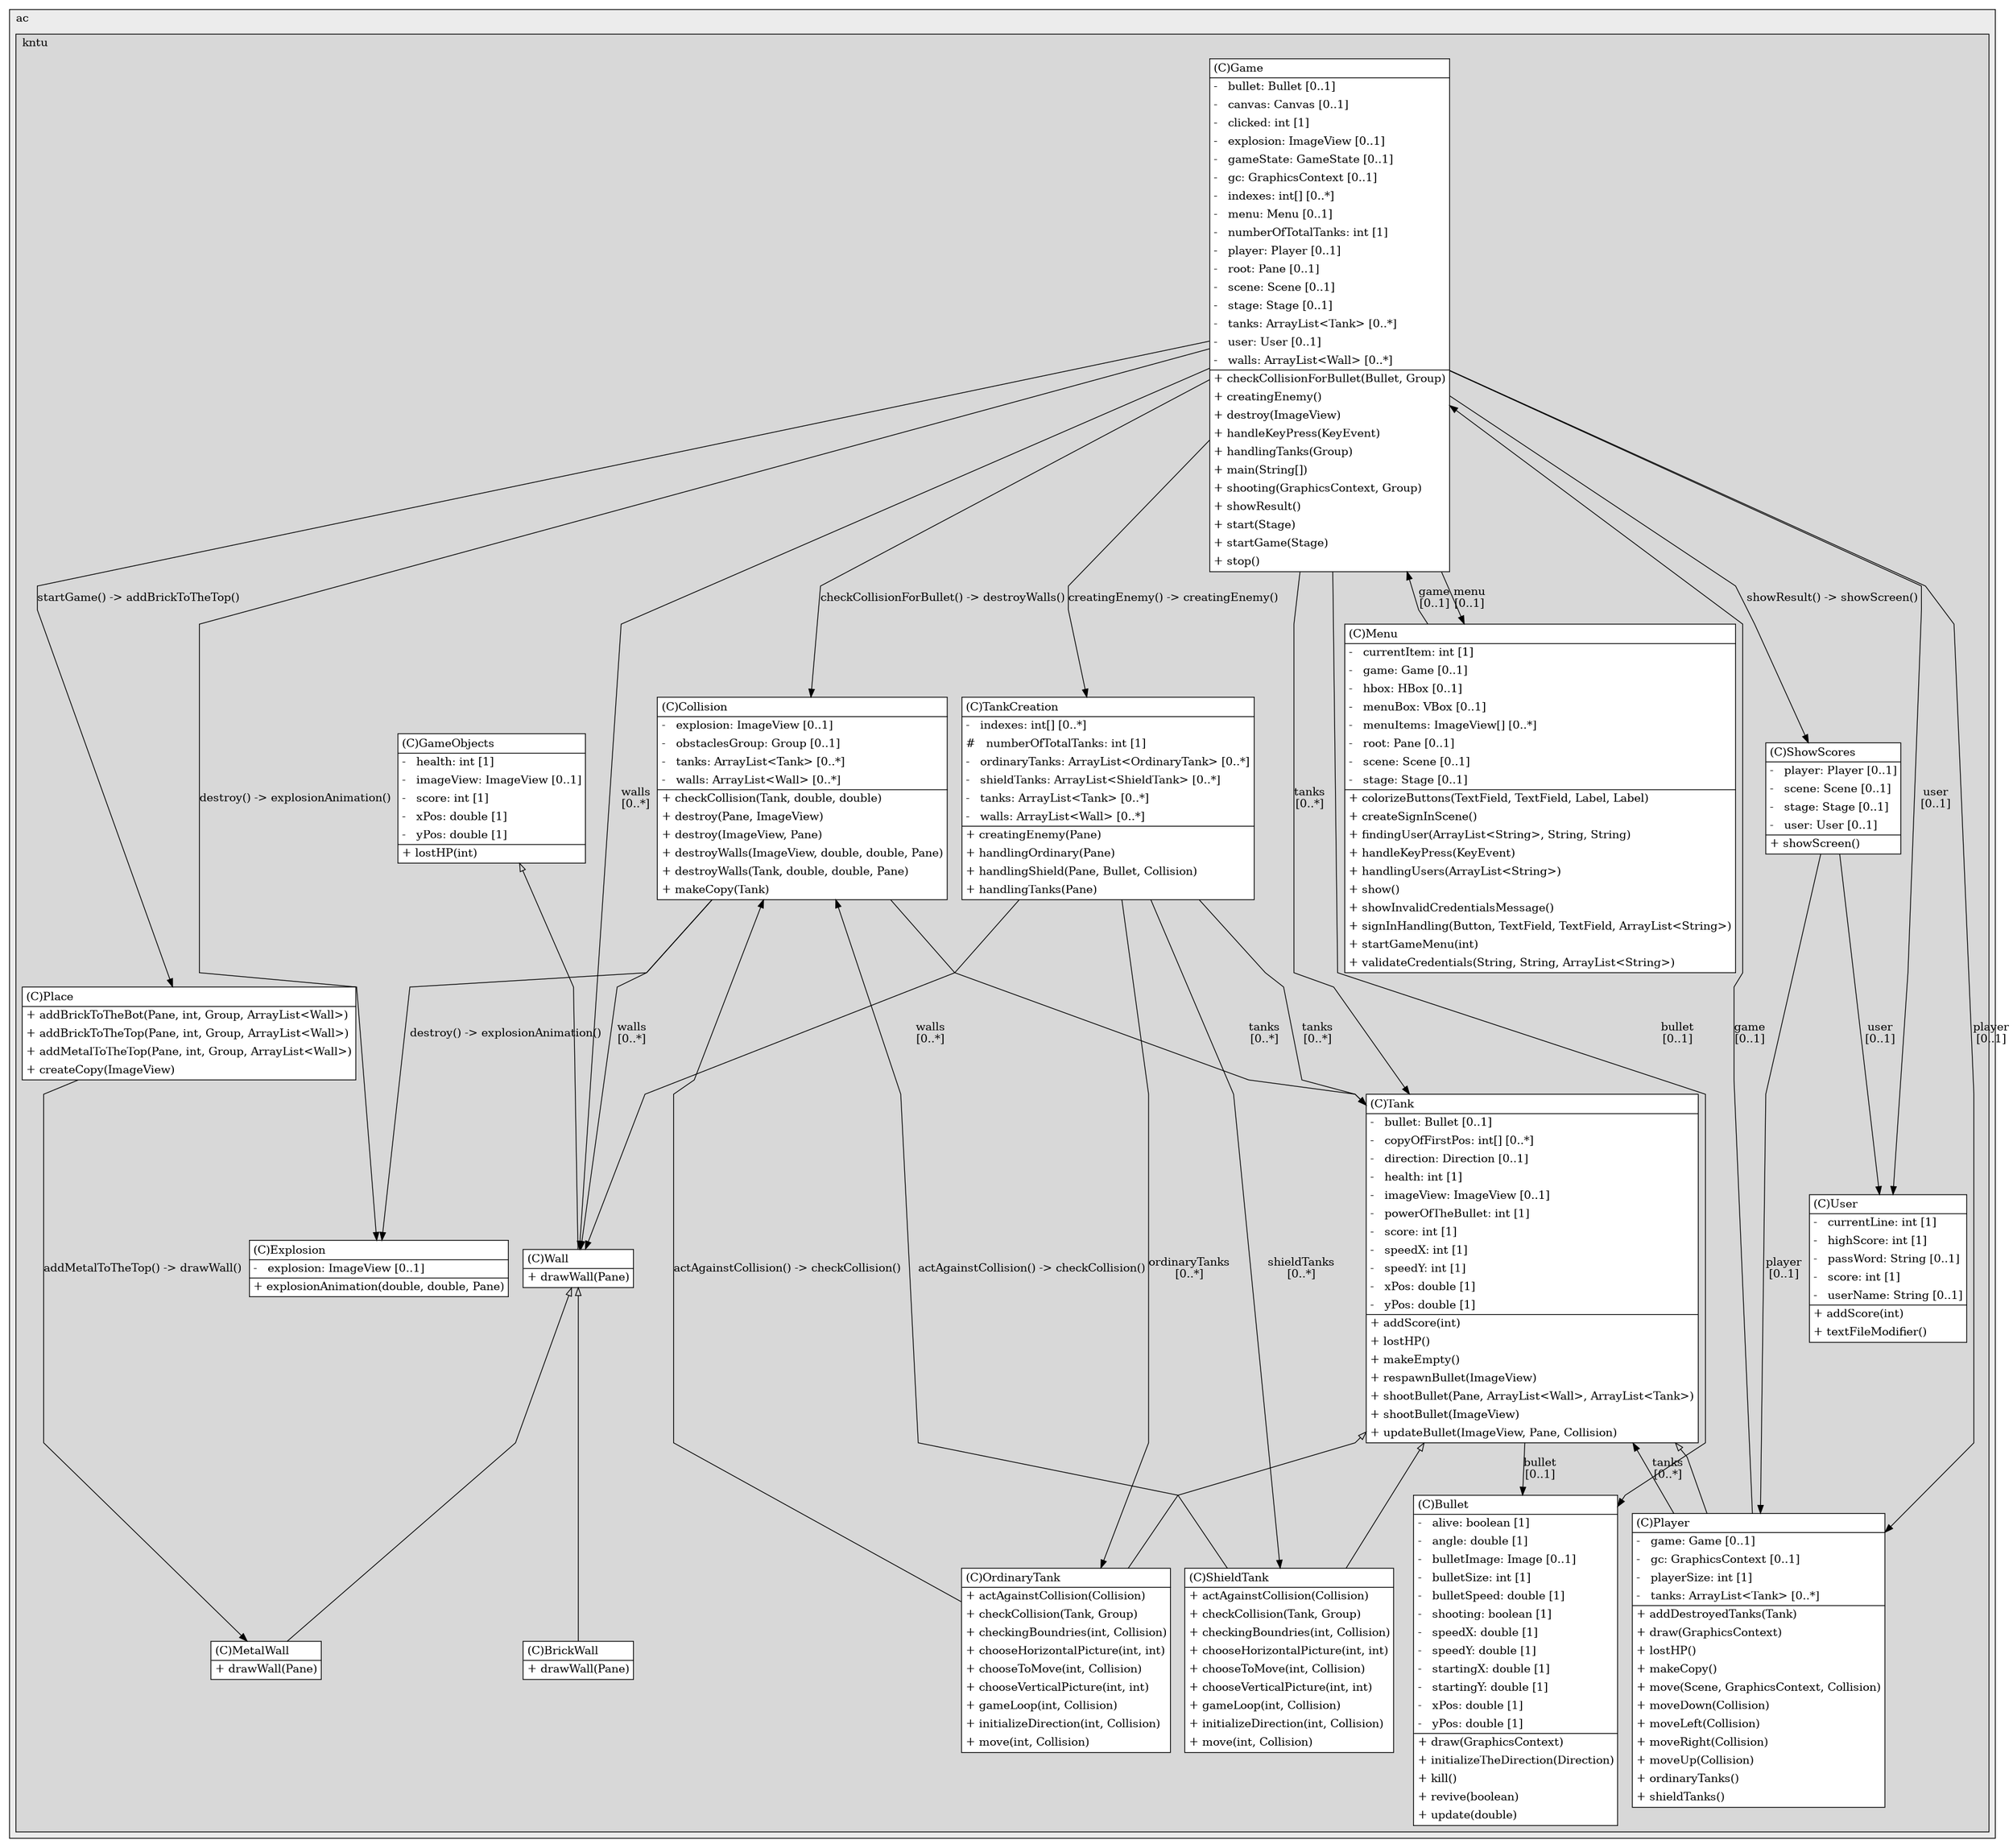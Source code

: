 @startuml

/' diagram meta data start
config=StructureConfiguration;
{
  "projectClassification": {
    "searchMode": "OpenProject", // OpenProject, AllProjects
    "includedProjects": "",
    "pathEndKeywords": "*.impl",
    "isClientPath": "",
    "isClientName": "",
    "isTestPath": "",
    "isTestName": "",
    "isMappingPath": "",
    "isMappingName": "",
    "isDataAccessPath": "",
    "isDataAccessName": "",
    "isDataStructurePath": "",
    "isDataStructureName": "",
    "isInterfaceStructuresPath": "",
    "isInterfaceStructuresName": "",
    "isEntryPointPath": "",
    "isEntryPointName": "",
    "treatFinalFieldsAsMandatory": false
  },
  "graphRestriction": {
    "classPackageExcludeFilter": "",
    "classPackageIncludeFilter": "",
    "classNameExcludeFilter": "",
    "classNameIncludeFilter": "",
    "methodNameExcludeFilter": "",
    "methodNameIncludeFilter": "",
    "removeByInheritance": "", // inheritance/annotation based filtering is done in a second step
    "removeByAnnotation": "",
    "removeByClassPackage": "", // cleanup the graph after inheritance/annotation based filtering is done
    "removeByClassName": "",
    "cutMappings": false,
    "cutEnum": true,
    "cutTests": true,
    "cutClient": true,
    "cutDataAccess": true,
    "cutInterfaceStructures": true,
    "cutDataStructures": true,
    "cutGetterAndSetter": true,
    "cutConstructors": true
  },
  "graphTraversal": {
    "forwardDepth": 6,
    "backwardDepth": 6,
    "classPackageExcludeFilter": "",
    "classPackageIncludeFilter": "",
    "classNameExcludeFilter": "",
    "classNameIncludeFilter": "",
    "methodNameExcludeFilter": "",
    "methodNameIncludeFilter": "",
    "hideMappings": false,
    "hideDataStructures": false,
    "hidePrivateMethods": true,
    "hideInterfaceCalls": true, // indirection: implementation -> interface (is hidden) -> implementation
    "onlyShowApplicationEntryPoints": false, // root node is included
    "useMethodCallsForStructureDiagram": "ForwardOnly" // ForwardOnly, BothDirections, No
  },
  "details": {
    "aggregation": "GroupByClass", // ByClass, GroupByClass, None
    "showClassGenericTypes": true,
    "showMethods": true,
    "showMethodParameterNames": false,
    "showMethodParameterTypes": true,
    "showMethodReturnType": false,
    "showPackageLevels": 2,
    "showDetailedClassStructure": true
  },
  "rootClass": "ir.ac.kntu.gameobjects.ShowScores",
  "extensionCallbackMethod": "" // qualified.class.name#methodName - signature: public static String method(String)
}
diagram meta data end '/



digraph g {
    rankdir="TB"
    splines=polyline
    

'nodes 
subgraph cluster_3106 { 
   	label=ac
	labeljust=l
	fillcolor="#ececec"
	style=filled
   
   subgraph cluster_1226391184 { 
   	label=kntu
	labeljust=l
	fillcolor="#d8d8d8"
	style=filled
   
   BrickWall1426278113[
	label=<<TABLE BORDER="1" CELLBORDER="0" CELLPADDING="4" CELLSPACING="0">
<TR><TD ALIGN="LEFT" >(C)BrickWall</TD></TR>
<HR/>
<TR><TD ALIGN="LEFT" >+ drawWall(Pane)</TD></TR>
</TABLE>>
	style=filled
	margin=0
	shape=plaintext
	fillcolor="#FFFFFF"
];

Bullet1426278113[
	label=<<TABLE BORDER="1" CELLBORDER="0" CELLPADDING="4" CELLSPACING="0">
<TR><TD ALIGN="LEFT" >(C)Bullet</TD></TR>
<HR/>
<TR><TD ALIGN="LEFT" >-   alive: boolean [1]</TD></TR>
<TR><TD ALIGN="LEFT" >-   angle: double [1]</TD></TR>
<TR><TD ALIGN="LEFT" >-   bulletImage: Image [0..1]</TD></TR>
<TR><TD ALIGN="LEFT" >-   bulletSize: int [1]</TD></TR>
<TR><TD ALIGN="LEFT" >-   bulletSpeed: double [1]</TD></TR>
<TR><TD ALIGN="LEFT" >-   shooting: boolean [1]</TD></TR>
<TR><TD ALIGN="LEFT" >-   speedX: double [1]</TD></TR>
<TR><TD ALIGN="LEFT" >-   speedY: double [1]</TD></TR>
<TR><TD ALIGN="LEFT" >-   startingX: double [1]</TD></TR>
<TR><TD ALIGN="LEFT" >-   startingY: double [1]</TD></TR>
<TR><TD ALIGN="LEFT" >-   xPos: double [1]</TD></TR>
<TR><TD ALIGN="LEFT" >-   yPos: double [1]</TD></TR>
<HR/>
<TR><TD ALIGN="LEFT" >+ draw(GraphicsContext)</TD></TR>
<TR><TD ALIGN="LEFT" >+ initializeTheDirection(Direction)</TD></TR>
<TR><TD ALIGN="LEFT" >+ kill()</TD></TR>
<TR><TD ALIGN="LEFT" >+ revive(boolean)</TD></TR>
<TR><TD ALIGN="LEFT" >+ update(double)</TD></TR>
</TABLE>>
	style=filled
	margin=0
	shape=plaintext
	fillcolor="#FFFFFF"
];

Collision1426278113[
	label=<<TABLE BORDER="1" CELLBORDER="0" CELLPADDING="4" CELLSPACING="0">
<TR><TD ALIGN="LEFT" >(C)Collision</TD></TR>
<HR/>
<TR><TD ALIGN="LEFT" >-   explosion: ImageView [0..1]</TD></TR>
<TR><TD ALIGN="LEFT" >-   obstaclesGroup: Group [0..1]</TD></TR>
<TR><TD ALIGN="LEFT" >-   tanks: ArrayList&lt;Tank&gt; [0..*]</TD></TR>
<TR><TD ALIGN="LEFT" >-   walls: ArrayList&lt;Wall&gt; [0..*]</TD></TR>
<HR/>
<TR><TD ALIGN="LEFT" >+ checkCollision(Tank, double, double)</TD></TR>
<TR><TD ALIGN="LEFT" >+ destroy(Pane, ImageView)</TD></TR>
<TR><TD ALIGN="LEFT" >+ destroy(ImageView, Pane)</TD></TR>
<TR><TD ALIGN="LEFT" >+ destroyWalls(ImageView, double, double, Pane)</TD></TR>
<TR><TD ALIGN="LEFT" >+ destroyWalls(Tank, double, double, Pane)</TD></TR>
<TR><TD ALIGN="LEFT" >+ makeCopy(Tank)</TD></TR>
</TABLE>>
	style=filled
	margin=0
	shape=plaintext
	fillcolor="#FFFFFF"
];

Explosion1426278113[
	label=<<TABLE BORDER="1" CELLBORDER="0" CELLPADDING="4" CELLSPACING="0">
<TR><TD ALIGN="LEFT" >(C)Explosion</TD></TR>
<HR/>
<TR><TD ALIGN="LEFT" >-   explosion: ImageView [0..1]</TD></TR>
<HR/>
<TR><TD ALIGN="LEFT" >+ explosionAnimation(double, double, Pane)</TD></TR>
</TABLE>>
	style=filled
	margin=0
	shape=plaintext
	fillcolor="#FFFFFF"
];

Game1711954517[
	label=<<TABLE BORDER="1" CELLBORDER="0" CELLPADDING="4" CELLSPACING="0">
<TR><TD ALIGN="LEFT" >(C)Game</TD></TR>
<HR/>
<TR><TD ALIGN="LEFT" >-   bullet: Bullet [0..1]</TD></TR>
<TR><TD ALIGN="LEFT" >-   canvas: Canvas [0..1]</TD></TR>
<TR><TD ALIGN="LEFT" >-   clicked: int [1]</TD></TR>
<TR><TD ALIGN="LEFT" >-   explosion: ImageView [0..1]</TD></TR>
<TR><TD ALIGN="LEFT" >-   gameState: GameState [0..1]</TD></TR>
<TR><TD ALIGN="LEFT" >-   gc: GraphicsContext [0..1]</TD></TR>
<TR><TD ALIGN="LEFT" >-   indexes: int[] [0..*]</TD></TR>
<TR><TD ALIGN="LEFT" >-   menu: Menu [0..1]</TD></TR>
<TR><TD ALIGN="LEFT" >-   numberOfTotalTanks: int [1]</TD></TR>
<TR><TD ALIGN="LEFT" >-   player: Player [0..1]</TD></TR>
<TR><TD ALIGN="LEFT" >-   root: Pane [0..1]</TD></TR>
<TR><TD ALIGN="LEFT" >-   scene: Scene [0..1]</TD></TR>
<TR><TD ALIGN="LEFT" >-   stage: Stage [0..1]</TD></TR>
<TR><TD ALIGN="LEFT" >-   tanks: ArrayList&lt;Tank&gt; [0..*]</TD></TR>
<TR><TD ALIGN="LEFT" >-   user: User [0..1]</TD></TR>
<TR><TD ALIGN="LEFT" >-   walls: ArrayList&lt;Wall&gt; [0..*]</TD></TR>
<HR/>
<TR><TD ALIGN="LEFT" >+ checkCollisionForBullet(Bullet, Group)</TD></TR>
<TR><TD ALIGN="LEFT" >+ creatingEnemy()</TD></TR>
<TR><TD ALIGN="LEFT" >+ destroy(ImageView)</TD></TR>
<TR><TD ALIGN="LEFT" >+ handleKeyPress(KeyEvent)</TD></TR>
<TR><TD ALIGN="LEFT" >+ handlingTanks(Group)</TD></TR>
<TR><TD ALIGN="LEFT" >+ main(String[])</TD></TR>
<TR><TD ALIGN="LEFT" >+ shooting(GraphicsContext, Group)</TD></TR>
<TR><TD ALIGN="LEFT" >+ showResult()</TD></TR>
<TR><TD ALIGN="LEFT" >+ start(Stage)</TD></TR>
<TR><TD ALIGN="LEFT" >+ startGame(Stage)</TD></TR>
<TR><TD ALIGN="LEFT" >+ stop()</TD></TR>
</TABLE>>
	style=filled
	margin=0
	shape=plaintext
	fillcolor="#FFFFFF"
];

GameObjects1426278113[
	label=<<TABLE BORDER="1" CELLBORDER="0" CELLPADDING="4" CELLSPACING="0">
<TR><TD ALIGN="LEFT" >(C)GameObjects</TD></TR>
<HR/>
<TR><TD ALIGN="LEFT" >-   health: int [1]</TD></TR>
<TR><TD ALIGN="LEFT" >-   imageView: ImageView [0..1]</TD></TR>
<TR><TD ALIGN="LEFT" >-   score: int [1]</TD></TR>
<TR><TD ALIGN="LEFT" >-   xPos: double [1]</TD></TR>
<TR><TD ALIGN="LEFT" >-   yPos: double [1]</TD></TR>
<HR/>
<TR><TD ALIGN="LEFT" >+ lostHP(int)</TD></TR>
</TABLE>>
	style=filled
	margin=0
	shape=plaintext
	fillcolor="#FFFFFF"
];

Menu1711954517[
	label=<<TABLE BORDER="1" CELLBORDER="0" CELLPADDING="4" CELLSPACING="0">
<TR><TD ALIGN="LEFT" >(C)Menu</TD></TR>
<HR/>
<TR><TD ALIGN="LEFT" >-   currentItem: int [1]</TD></TR>
<TR><TD ALIGN="LEFT" >-   game: Game [0..1]</TD></TR>
<TR><TD ALIGN="LEFT" >-   hbox: HBox [0..1]</TD></TR>
<TR><TD ALIGN="LEFT" >-   menuBox: VBox [0..1]</TD></TR>
<TR><TD ALIGN="LEFT" >-   menuItems: ImageView[] [0..*]</TD></TR>
<TR><TD ALIGN="LEFT" >-   root: Pane [0..1]</TD></TR>
<TR><TD ALIGN="LEFT" >-   scene: Scene [0..1]</TD></TR>
<TR><TD ALIGN="LEFT" >-   stage: Stage [0..1]</TD></TR>
<HR/>
<TR><TD ALIGN="LEFT" >+ colorizeButtons(TextField, TextField, Label, Label)</TD></TR>
<TR><TD ALIGN="LEFT" >+ createSignInScene()</TD></TR>
<TR><TD ALIGN="LEFT" >+ findingUser(ArrayList&lt;String&gt;, String, String)</TD></TR>
<TR><TD ALIGN="LEFT" >+ handleKeyPress(KeyEvent)</TD></TR>
<TR><TD ALIGN="LEFT" >+ handlingUsers(ArrayList&lt;String&gt;)</TD></TR>
<TR><TD ALIGN="LEFT" >+ show()</TD></TR>
<TR><TD ALIGN="LEFT" >+ showInvalidCredentialsMessage()</TD></TR>
<TR><TD ALIGN="LEFT" >+ signInHandling(Button, TextField, TextField, ArrayList&lt;String&gt;)</TD></TR>
<TR><TD ALIGN="LEFT" >+ startGameMenu(int)</TD></TR>
<TR><TD ALIGN="LEFT" >+ validateCredentials(String, String, ArrayList&lt;String&gt;)</TD></TR>
</TABLE>>
	style=filled
	margin=0
	shape=plaintext
	fillcolor="#FFFFFF"
];

MetalWall1426278113[
	label=<<TABLE BORDER="1" CELLBORDER="0" CELLPADDING="4" CELLSPACING="0">
<TR><TD ALIGN="LEFT" >(C)MetalWall</TD></TR>
<HR/>
<TR><TD ALIGN="LEFT" >+ drawWall(Pane)</TD></TR>
</TABLE>>
	style=filled
	margin=0
	shape=plaintext
	fillcolor="#FFFFFF"
];

OrdinaryTank1426278113[
	label=<<TABLE BORDER="1" CELLBORDER="0" CELLPADDING="4" CELLSPACING="0">
<TR><TD ALIGN="LEFT" >(C)OrdinaryTank</TD></TR>
<HR/>
<TR><TD ALIGN="LEFT" >+ actAgainstCollision(Collision)</TD></TR>
<TR><TD ALIGN="LEFT" >+ checkCollision(Tank, Group)</TD></TR>
<TR><TD ALIGN="LEFT" >+ checkingBoundries(int, Collision)</TD></TR>
<TR><TD ALIGN="LEFT" >+ chooseHorizontalPicture(int, int)</TD></TR>
<TR><TD ALIGN="LEFT" >+ chooseToMove(int, Collision)</TD></TR>
<TR><TD ALIGN="LEFT" >+ chooseVerticalPicture(int, int)</TD></TR>
<TR><TD ALIGN="LEFT" >+ gameLoop(int, Collision)</TD></TR>
<TR><TD ALIGN="LEFT" >+ initializeDirection(int, Collision)</TD></TR>
<TR><TD ALIGN="LEFT" >+ move(int, Collision)</TD></TR>
</TABLE>>
	style=filled
	margin=0
	shape=plaintext
	fillcolor="#FFFFFF"
];

Place1426278113[
	label=<<TABLE BORDER="1" CELLBORDER="0" CELLPADDING="4" CELLSPACING="0">
<TR><TD ALIGN="LEFT" >(C)Place</TD></TR>
<HR/>
<TR><TD ALIGN="LEFT" >+ addBrickToTheBot(Pane, int, Group, ArrayList&lt;Wall&gt;)</TD></TR>
<TR><TD ALIGN="LEFT" >+ addBrickToTheTop(Pane, int, Group, ArrayList&lt;Wall&gt;)</TD></TR>
<TR><TD ALIGN="LEFT" >+ addMetalToTheTop(Pane, int, Group, ArrayList&lt;Wall&gt;)</TD></TR>
<TR><TD ALIGN="LEFT" >+ createCopy(ImageView)</TD></TR>
</TABLE>>
	style=filled
	margin=0
	shape=plaintext
	fillcolor="#FFFFFF"
];

Player1426278113[
	label=<<TABLE BORDER="1" CELLBORDER="0" CELLPADDING="4" CELLSPACING="0">
<TR><TD ALIGN="LEFT" >(C)Player</TD></TR>
<HR/>
<TR><TD ALIGN="LEFT" >-   game: Game [0..1]</TD></TR>
<TR><TD ALIGN="LEFT" >-   gc: GraphicsContext [0..1]</TD></TR>
<TR><TD ALIGN="LEFT" >-   playerSize: int [1]</TD></TR>
<TR><TD ALIGN="LEFT" >-   tanks: ArrayList&lt;Tank&gt; [0..*]</TD></TR>
<HR/>
<TR><TD ALIGN="LEFT" >+ addDestroyedTanks(Tank)</TD></TR>
<TR><TD ALIGN="LEFT" >+ draw(GraphicsContext)</TD></TR>
<TR><TD ALIGN="LEFT" >+ lostHP()</TD></TR>
<TR><TD ALIGN="LEFT" >+ makeCopy()</TD></TR>
<TR><TD ALIGN="LEFT" >+ move(Scene, GraphicsContext, Collision)</TD></TR>
<TR><TD ALIGN="LEFT" >+ moveDown(Collision)</TD></TR>
<TR><TD ALIGN="LEFT" >+ moveLeft(Collision)</TD></TR>
<TR><TD ALIGN="LEFT" >+ moveRight(Collision)</TD></TR>
<TR><TD ALIGN="LEFT" >+ moveUp(Collision)</TD></TR>
<TR><TD ALIGN="LEFT" >+ ordinaryTanks()</TD></TR>
<TR><TD ALIGN="LEFT" >+ shieldTanks()</TD></TR>
</TABLE>>
	style=filled
	margin=0
	shape=plaintext
	fillcolor="#FFFFFF"
];

ShieldTank1426278113[
	label=<<TABLE BORDER="1" CELLBORDER="0" CELLPADDING="4" CELLSPACING="0">
<TR><TD ALIGN="LEFT" >(C)ShieldTank</TD></TR>
<HR/>
<TR><TD ALIGN="LEFT" >+ actAgainstCollision(Collision)</TD></TR>
<TR><TD ALIGN="LEFT" >+ checkCollision(Tank, Group)</TD></TR>
<TR><TD ALIGN="LEFT" >+ checkingBoundries(int, Collision)</TD></TR>
<TR><TD ALIGN="LEFT" >+ chooseHorizontalPicture(int, int)</TD></TR>
<TR><TD ALIGN="LEFT" >+ chooseToMove(int, Collision)</TD></TR>
<TR><TD ALIGN="LEFT" >+ chooseVerticalPicture(int, int)</TD></TR>
<TR><TD ALIGN="LEFT" >+ gameLoop(int, Collision)</TD></TR>
<TR><TD ALIGN="LEFT" >+ initializeDirection(int, Collision)</TD></TR>
<TR><TD ALIGN="LEFT" >+ move(int, Collision)</TD></TR>
</TABLE>>
	style=filled
	margin=0
	shape=plaintext
	fillcolor="#FFFFFF"
];

ShowScores1426278113[
	label=<<TABLE BORDER="1" CELLBORDER="0" CELLPADDING="4" CELLSPACING="0">
<TR><TD ALIGN="LEFT" >(C)ShowScores</TD></TR>
<HR/>
<TR><TD ALIGN="LEFT" >-   player: Player [0..1]</TD></TR>
<TR><TD ALIGN="LEFT" >-   scene: Scene [0..1]</TD></TR>
<TR><TD ALIGN="LEFT" >-   stage: Stage [0..1]</TD></TR>
<TR><TD ALIGN="LEFT" >-   user: User [0..1]</TD></TR>
<HR/>
<TR><TD ALIGN="LEFT" >+ showScreen()</TD></TR>
</TABLE>>
	style=filled
	margin=0
	shape=plaintext
	fillcolor="#FFFFFF"
];

Tank1426278113[
	label=<<TABLE BORDER="1" CELLBORDER="0" CELLPADDING="4" CELLSPACING="0">
<TR><TD ALIGN="LEFT" >(C)Tank</TD></TR>
<HR/>
<TR><TD ALIGN="LEFT" >-   bullet: Bullet [0..1]</TD></TR>
<TR><TD ALIGN="LEFT" >-   copyOfFirstPos: int[] [0..*]</TD></TR>
<TR><TD ALIGN="LEFT" >-   direction: Direction [0..1]</TD></TR>
<TR><TD ALIGN="LEFT" >-   health: int [1]</TD></TR>
<TR><TD ALIGN="LEFT" >-   imageView: ImageView [0..1]</TD></TR>
<TR><TD ALIGN="LEFT" >-   powerOfTheBullet: int [1]</TD></TR>
<TR><TD ALIGN="LEFT" >-   score: int [1]</TD></TR>
<TR><TD ALIGN="LEFT" >-   speedX: int [1]</TD></TR>
<TR><TD ALIGN="LEFT" >-   speedY: int [1]</TD></TR>
<TR><TD ALIGN="LEFT" >-   xPos: double [1]</TD></TR>
<TR><TD ALIGN="LEFT" >-   yPos: double [1]</TD></TR>
<HR/>
<TR><TD ALIGN="LEFT" >+ addScore(int)</TD></TR>
<TR><TD ALIGN="LEFT" >+ lostHP()</TD></TR>
<TR><TD ALIGN="LEFT" >+ makeEmpty()</TD></TR>
<TR><TD ALIGN="LEFT" >+ respawnBullet(ImageView)</TD></TR>
<TR><TD ALIGN="LEFT" >+ shootBullet(Pane, ArrayList&lt;Wall&gt;, ArrayList&lt;Tank&gt;)</TD></TR>
<TR><TD ALIGN="LEFT" >+ shootBullet(ImageView)</TD></TR>
<TR><TD ALIGN="LEFT" >+ updateBullet(ImageView, Pane, Collision)</TD></TR>
</TABLE>>
	style=filled
	margin=0
	shape=plaintext
	fillcolor="#FFFFFF"
];

TankCreation1426278113[
	label=<<TABLE BORDER="1" CELLBORDER="0" CELLPADDING="4" CELLSPACING="0">
<TR><TD ALIGN="LEFT" >(C)TankCreation</TD></TR>
<HR/>
<TR><TD ALIGN="LEFT" >-   indexes: int[] [0..*]</TD></TR>
<TR><TD ALIGN="LEFT" >#   numberOfTotalTanks: int [1]</TD></TR>
<TR><TD ALIGN="LEFT" >-   ordinaryTanks: ArrayList&lt;OrdinaryTank&gt; [0..*]</TD></TR>
<TR><TD ALIGN="LEFT" >-   shieldTanks: ArrayList&lt;ShieldTank&gt; [0..*]</TD></TR>
<TR><TD ALIGN="LEFT" >-   tanks: ArrayList&lt;Tank&gt; [0..*]</TD></TR>
<TR><TD ALIGN="LEFT" >-   walls: ArrayList&lt;Wall&gt; [0..*]</TD></TR>
<HR/>
<TR><TD ALIGN="LEFT" >+ creatingEnemy(Pane)</TD></TR>
<TR><TD ALIGN="LEFT" >+ handlingOrdinary(Pane)</TD></TR>
<TR><TD ALIGN="LEFT" >+ handlingShield(Pane, Bullet, Collision)</TD></TR>
<TR><TD ALIGN="LEFT" >+ handlingTanks(Pane)</TD></TR>
</TABLE>>
	style=filled
	margin=0
	shape=plaintext
	fillcolor="#FFFFFF"
];

User1426278113[
	label=<<TABLE BORDER="1" CELLBORDER="0" CELLPADDING="4" CELLSPACING="0">
<TR><TD ALIGN="LEFT" >(C)User</TD></TR>
<HR/>
<TR><TD ALIGN="LEFT" >-   currentLine: int [1]</TD></TR>
<TR><TD ALIGN="LEFT" >-   highScore: int [1]</TD></TR>
<TR><TD ALIGN="LEFT" >-   passWord: String [0..1]</TD></TR>
<TR><TD ALIGN="LEFT" >-   score: int [1]</TD></TR>
<TR><TD ALIGN="LEFT" >-   userName: String [0..1]</TD></TR>
<HR/>
<TR><TD ALIGN="LEFT" >+ addScore(int)</TD></TR>
<TR><TD ALIGN="LEFT" >+ textFileModifier()</TD></TR>
</TABLE>>
	style=filled
	margin=0
	shape=plaintext
	fillcolor="#FFFFFF"
];

Wall1426278113[
	label=<<TABLE BORDER="1" CELLBORDER="0" CELLPADDING="4" CELLSPACING="0">
<TR><TD ALIGN="LEFT" >(C)Wall</TD></TR>
<HR/>
<TR><TD ALIGN="LEFT" >+ drawWall(Pane)</TD></TR>
</TABLE>>
	style=filled
	margin=0
	shape=plaintext
	fillcolor="#FFFFFF"
];
} 
} 

'edges    
Collision1426278113 -> Explosion1426278113[label="destroy() -> explosionAnimation()"];
Collision1426278113 -> Tank1426278113[label="tanks
[0..*]"];
Collision1426278113 -> Wall1426278113[label="walls
[0..*]"];
Game1711954517 -> Bullet1426278113[label="bullet
[0..1]"];
Game1711954517 -> Collision1426278113[label="checkCollisionForBullet() -> destroyWalls()"];
Game1711954517 -> Explosion1426278113[label="destroy() -> explosionAnimation()"];
Game1711954517 -> Menu1711954517[label="menu
[0..1]"];
Game1711954517 -> Place1426278113[label="startGame() -> addBrickToTheTop()"];
Game1711954517 -> Player1426278113[label="player
[0..1]"];
Game1711954517 -> ShowScores1426278113[label="showResult() -> showScreen()"];
Game1711954517 -> Tank1426278113[label="tanks
[0..*]"];
Game1711954517 -> TankCreation1426278113[label="creatingEnemy() -> creatingEnemy()"];
Game1711954517 -> User1426278113[label="user
[0..1]"];
Game1711954517 -> Wall1426278113[label="walls
[0..*]"];
GameObjects1426278113 -> Wall1426278113[arrowhead=none, arrowtail=empty, dir=both];
Menu1711954517 -> Game1711954517[label="game
[0..1]"];
OrdinaryTank1426278113 -> Collision1426278113[label="actAgainstCollision() -> checkCollision()"];
Place1426278113 -> MetalWall1426278113[label="addMetalToTheTop() -> drawWall()"];
Player1426278113 -> Game1711954517[label="game
[0..1]"];
Player1426278113 -> Tank1426278113[label="tanks
[0..*]"];
ShieldTank1426278113 -> Collision1426278113[label="actAgainstCollision() -> checkCollision()"];
ShowScores1426278113 -> Player1426278113[label="player
[0..1]"];
ShowScores1426278113 -> User1426278113[label="user
[0..1]"];
Tank1426278113 -> Bullet1426278113[label="bullet
[0..1]"];
Tank1426278113 -> OrdinaryTank1426278113[arrowhead=none, arrowtail=empty, dir=both];
Tank1426278113 -> Player1426278113[arrowhead=none, arrowtail=empty, dir=both];
Tank1426278113 -> ShieldTank1426278113[arrowhead=none, arrowtail=empty, dir=both];
TankCreation1426278113 -> OrdinaryTank1426278113[label="ordinaryTanks
[0..*]"];
TankCreation1426278113 -> ShieldTank1426278113[label="shieldTanks
[0..*]"];
TankCreation1426278113 -> Tank1426278113[label="tanks
[0..*]"];
TankCreation1426278113 -> Wall1426278113[label="walls
[0..*]"];
Wall1426278113 -> BrickWall1426278113[arrowhead=none, arrowtail=empty, dir=both];
Wall1426278113 -> MetalWall1426278113[arrowhead=none, arrowtail=empty, dir=both];
    
}
@enduml